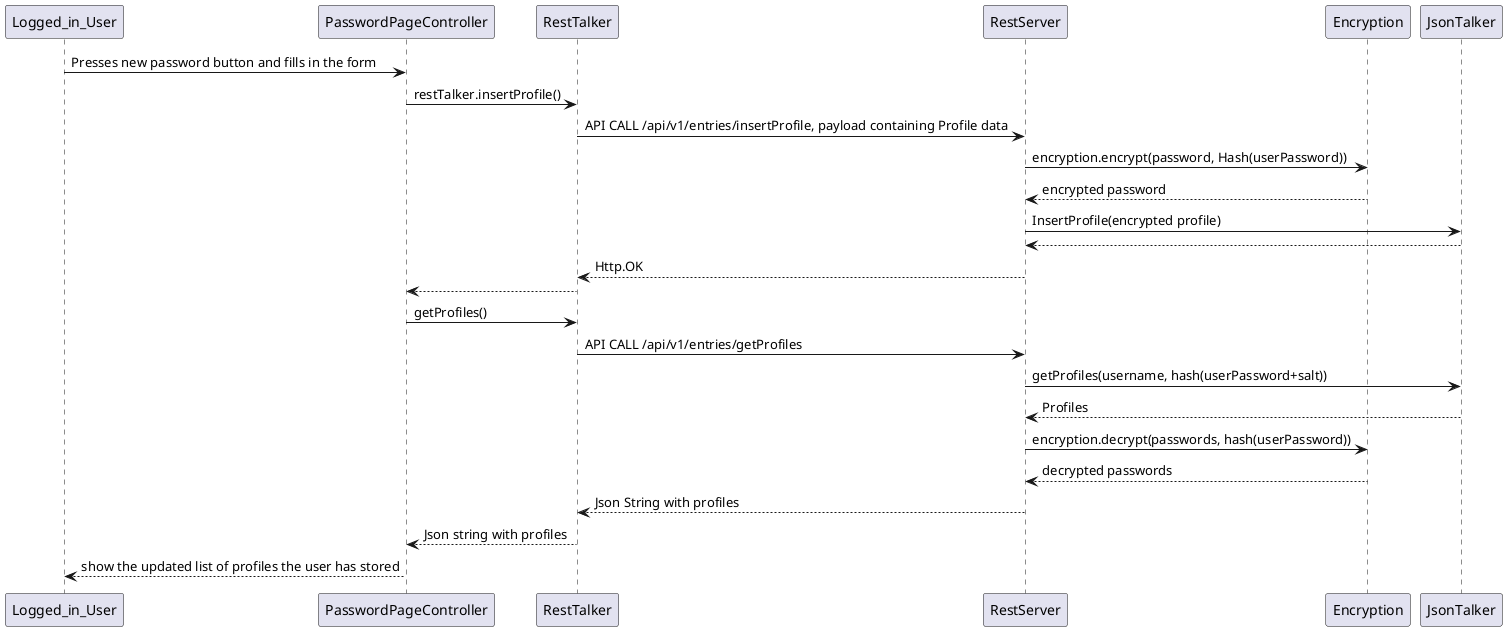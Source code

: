 @startuml
Logged_in_User -> PasswordPageController: Presses new password button and fills in the form
PasswordPageController -> RestTalker: restTalker.insertProfile()
RestTalker -> RestServer: API CALL /api/v1/entries/insertProfile, payload containing Profile data
RestServer -> Encryption: encryption.encrypt(password, Hash(userPassword))
Encryption --> RestServer: encrypted password
RestServer -> JsonTalker: InsertProfile(encrypted profile)
JsonTalker --> RestServer
RestServer --> RestTalker: Http.OK
RestTalker --> PasswordPageController
PasswordPageController -> RestTalker: getProfiles()
RestTalker -> RestServer: API CALL /api/v1/entries/getProfiles
RestServer -> JsonTalker: getProfiles(username, hash(userPassword+salt))
JsonTalker --> RestServer: Profiles
RestServer -> Encryption: encryption.decrypt(passwords, hash(userPassword))
Encryption --> RestServer: decrypted passwords
RestServer --> RestTalker: Json String with profiles
RestTalker --> PasswordPageController: Json string with profiles
PasswordPageController --> Logged_in_User: show the updated list of profiles the user has stored
@enduml